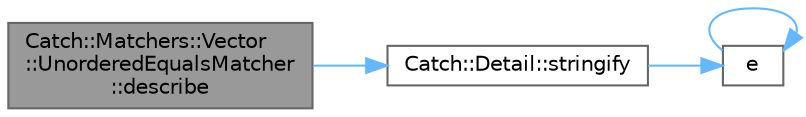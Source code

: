 digraph "Catch::Matchers::Vector::UnorderedEqualsMatcher::describe"
{
 // LATEX_PDF_SIZE
  bgcolor="transparent";
  edge [fontname=Helvetica,fontsize=10,labelfontname=Helvetica,labelfontsize=10];
  node [fontname=Helvetica,fontsize=10,shape=box,height=0.2,width=0.4];
  rankdir="LR";
  Node1 [id="Node000001",label="Catch::Matchers::Vector\l::UnorderedEqualsMatcher\l::describe",height=0.2,width=0.4,color="gray40", fillcolor="grey60", style="filled", fontcolor="black",tooltip=" "];
  Node1 -> Node2 [id="edge4_Node000001_Node000002",color="steelblue1",style="solid",tooltip=" "];
  Node2 [id="Node000002",label="Catch::Detail::stringify",height=0.2,width=0.4,color="grey40", fillcolor="white", style="filled",URL="$namespace_catch_1_1_detail.html#af0ad48344ffd3f92f3568465248a9880",tooltip=" "];
  Node2 -> Node3 [id="edge5_Node000002_Node000003",color="steelblue1",style="solid",tooltip=" "];
  Node3 [id="Node000003",label="e",height=0.2,width=0.4,color="grey40", fillcolor="white", style="filled",URL="$_cwise__array__power__array_8cpp.html#a9cb86ff854760bf91a154f2724a9101d",tooltip=" "];
  Node3 -> Node3 [id="edge6_Node000003_Node000003",color="steelblue1",style="solid",tooltip=" "];
}
